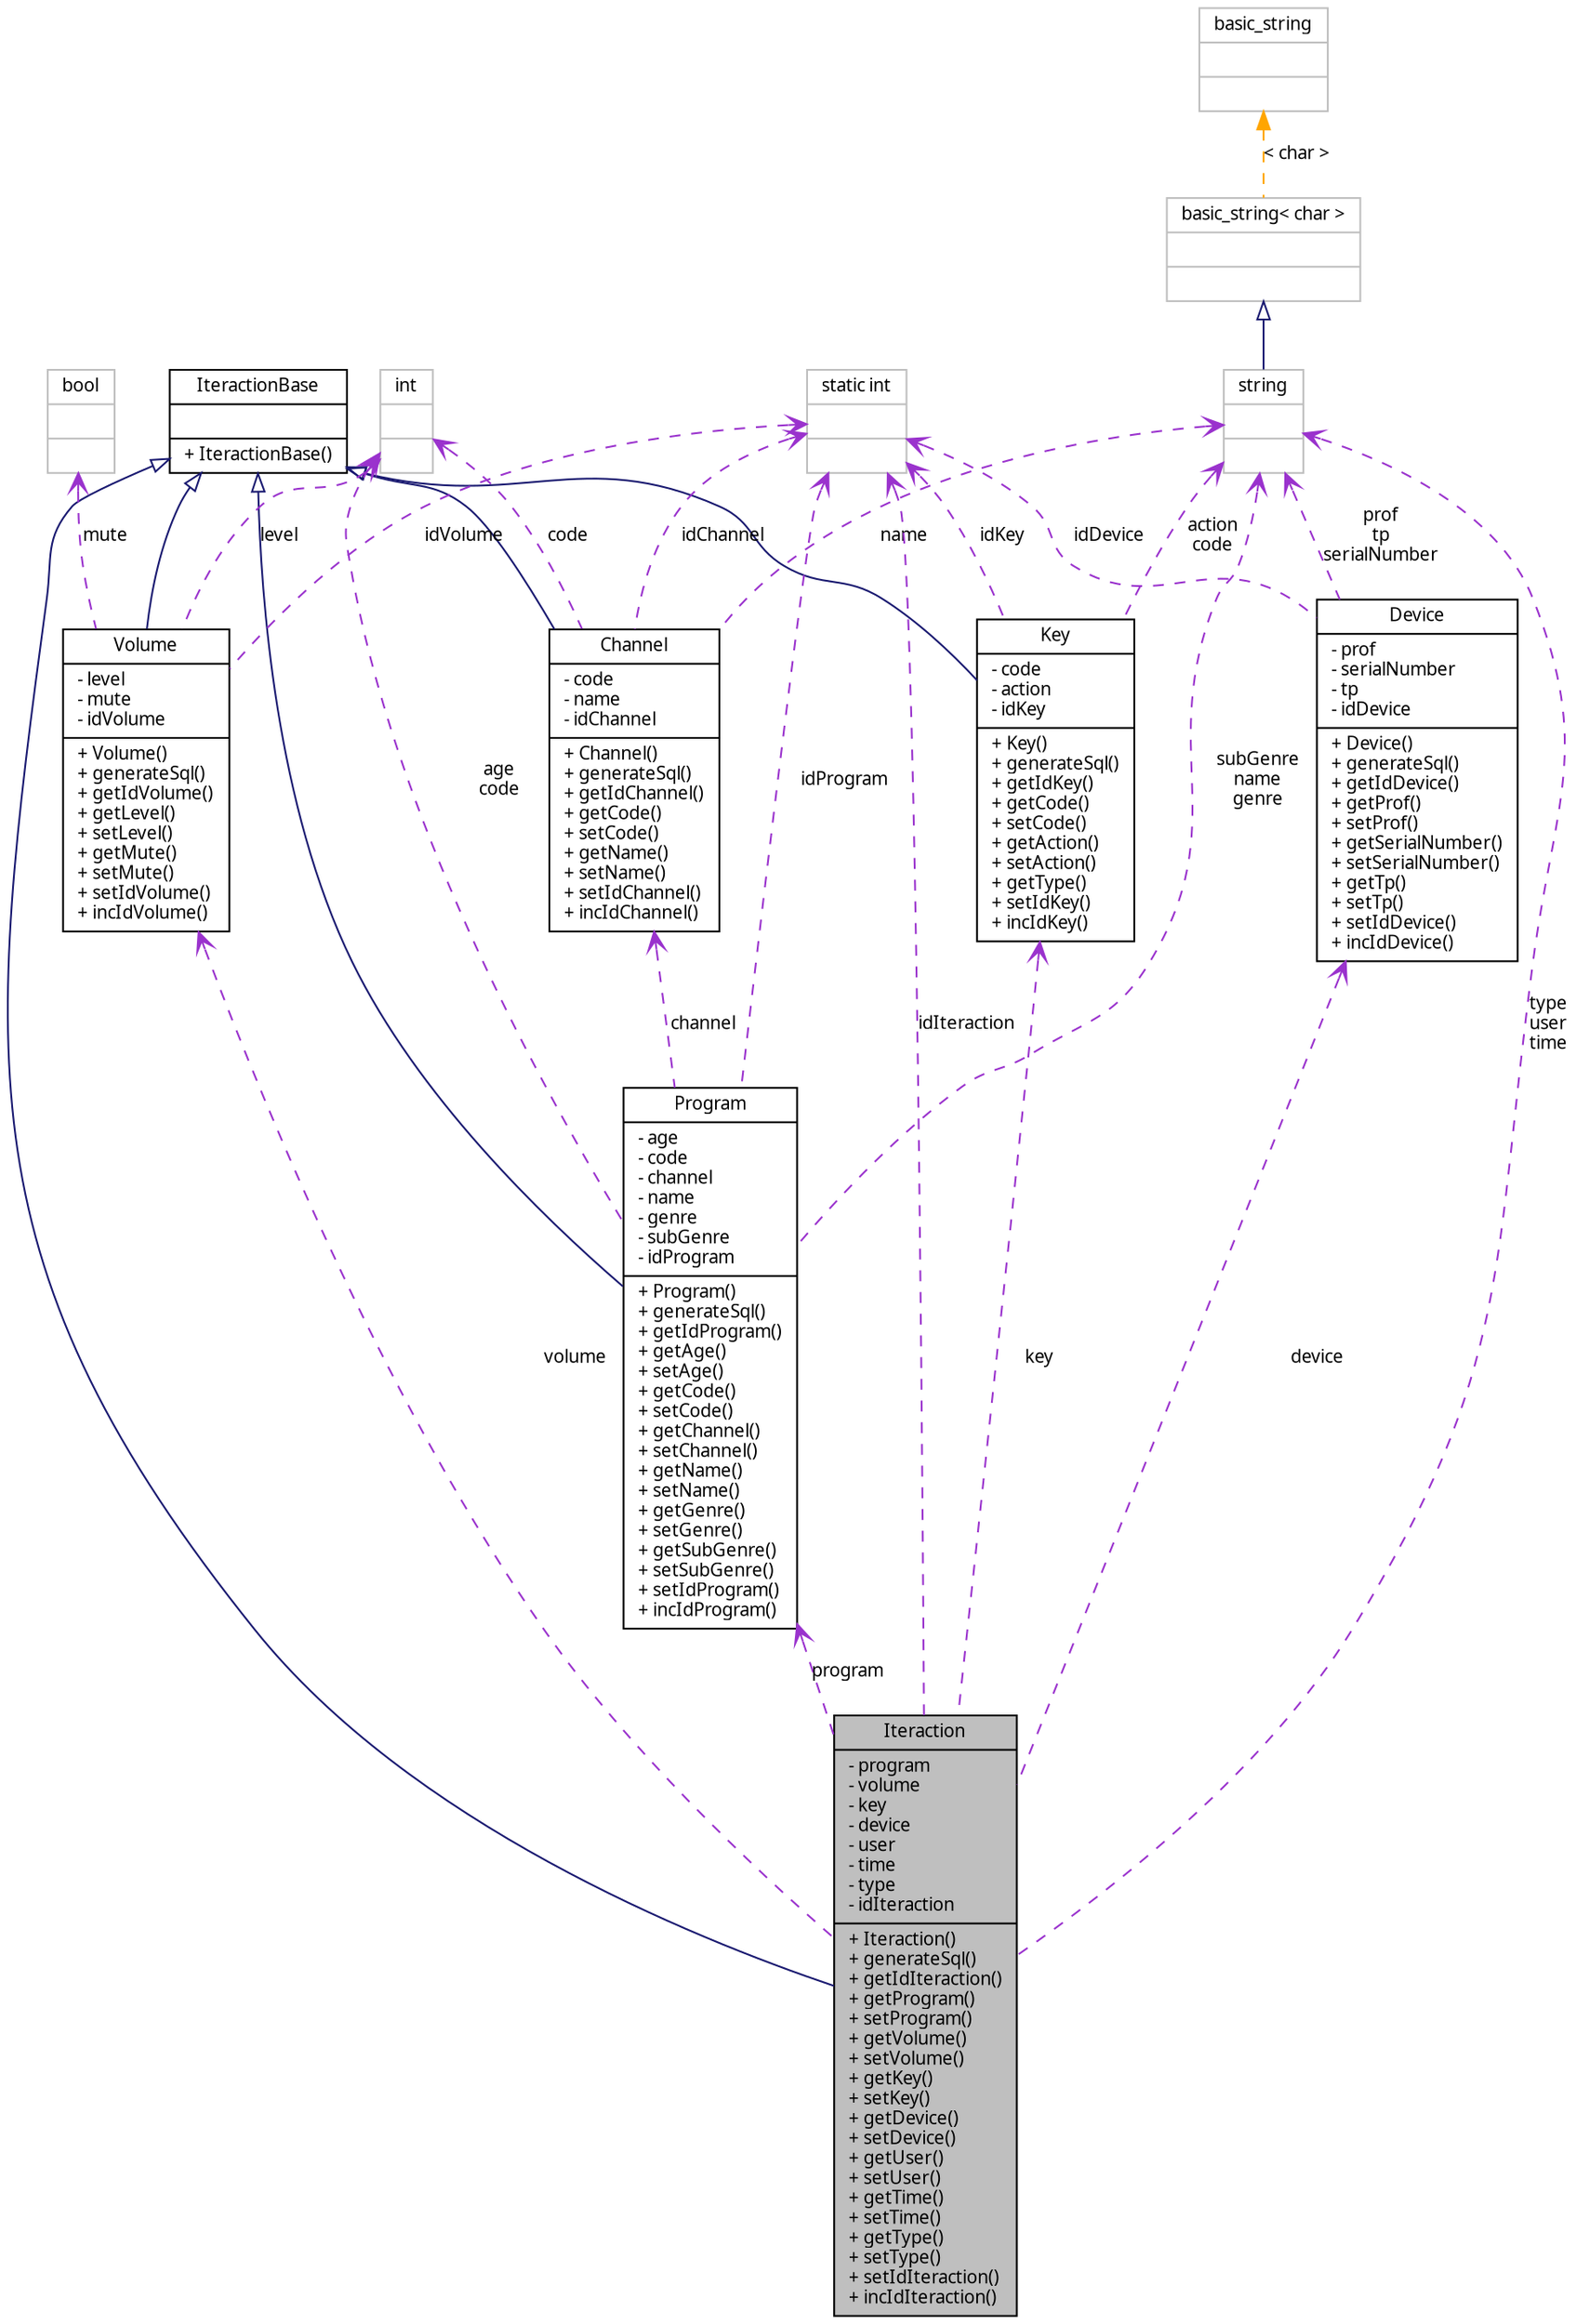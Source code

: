 digraph G
{
  edge [fontname="FreeSans.ttf",fontsize=10,labelfontname="FreeSans.ttf",labelfontsize=10];
  node [fontname="FreeSans.ttf",fontsize=10,shape=record];
  Node1 [label="{Iteraction\n|- program\l- volume\l- key\l- device\l- user\l- time\l- type\l- idIteraction\l|+ Iteraction()\l+ generateSql()\l+ getIdIteraction()\l+ getProgram()\l+ setProgram()\l+ getVolume()\l+ setVolume()\l+ getKey()\l+ setKey()\l+ getDevice()\l+ setDevice()\l+ getUser()\l+ setUser()\l+ getTime()\l+ setTime()\l+ getType()\l+ setType()\l+ setIdIteraction()\l+ incIdIteraction()\l}",height=0.2,width=0.4,color="black", fillcolor="grey75", style="filled" fontcolor="black"];
  Node2 -> Node1 [dir=back,color="midnightblue",fontsize=10,style="solid",arrowtail="empty"];
  Node2 [label="{IteractionBase\n||+ IteractionBase()\l}",height=0.2,width=0.4,color="black", fillcolor="white", style="filled",URL="$classbr_1_1ufscar_1_1lince_1_1ginga_1_1recommender_1_1IteractionBase.html"];
  Node3 -> Node1 [dir=back,color="darkorchid3",fontsize=10,style="dashed",label="program",arrowtail="open"];
  Node3 [label="{Program\n|- age\l- code\l- channel\l- name\l- genre\l- subGenre\l- idProgram\l|+ Program()\l+ generateSql()\l+ getIdProgram()\l+ getAge()\l+ setAge()\l+ getCode()\l+ setCode()\l+ getChannel()\l+ setChannel()\l+ getName()\l+ setName()\l+ getGenre()\l+ setGenre()\l+ getSubGenre()\l+ setSubGenre()\l+ setIdProgram()\l+ incIdProgram()\l}",height=0.2,width=0.4,color="black", fillcolor="white", style="filled",URL="$classbr_1_1ufscar_1_1lince_1_1ginga_1_1recommender_1_1Program.html"];
  Node2 -> Node3 [dir=back,color="midnightblue",fontsize=10,style="solid",arrowtail="empty"];
  Node4 -> Node3 [dir=back,color="darkorchid3",fontsize=10,style="dashed",label="age\ncode",arrowtail="open"];
  Node4 [label="{int\n||}",height=0.2,width=0.4,color="grey75", fillcolor="white", style="filled"];
  Node5 -> Node3 [dir=back,color="darkorchid3",fontsize=10,style="dashed",label="subGenre\nname\ngenre",arrowtail="open"];
  Node5 [label="{string\n||}",height=0.2,width=0.4,color="grey75", fillcolor="white", style="filled",tooltip="STL class."];
  Node6 -> Node5 [dir=back,color="midnightblue",fontsize=10,style="solid",arrowtail="empty"];
  Node6 [label="{basic_string\< char \>\n||}",height=0.2,width=0.4,color="grey75", fillcolor="white", style="filled"];
  Node7 -> Node6 [dir=back,color="orange",fontsize=10,style="dashed",label="\< char \>"];
  Node7 [label="{basic_string\n||}",height=0.2,width=0.4,color="grey75", fillcolor="white", style="filled",tooltip="STL class."];
  Node8 -> Node3 [dir=back,color="darkorchid3",fontsize=10,style="dashed",label="channel",arrowtail="open"];
  Node8 [label="{Channel\n|- code\l- name\l- idChannel\l|+ Channel()\l+ generateSql()\l+ getIdChannel()\l+ getCode()\l+ setCode()\l+ getName()\l+ setName()\l+ setIdChannel()\l+ incIdChannel()\l}",height=0.2,width=0.4,color="black", fillcolor="white", style="filled",URL="$classbr_1_1ufscar_1_1lince_1_1ginga_1_1recommender_1_1Channel.html"];
  Node2 -> Node8 [dir=back,color="midnightblue",fontsize=10,style="solid",arrowtail="empty"];
  Node4 -> Node8 [dir=back,color="darkorchid3",fontsize=10,style="dashed",label="code",arrowtail="open"];
  Node5 -> Node8 [dir=back,color="darkorchid3",fontsize=10,style="dashed",label="name",arrowtail="open"];
  Node9 -> Node8 [dir=back,color="darkorchid3",fontsize=10,style="dashed",label="idChannel",arrowtail="open"];
  Node9 [label="{static int\n||}",height=0.2,width=0.4,color="grey75", fillcolor="white", style="filled"];
  Node9 -> Node3 [dir=back,color="darkorchid3",fontsize=10,style="dashed",label="idProgram",arrowtail="open"];
  Node10 -> Node1 [dir=back,color="darkorchid3",fontsize=10,style="dashed",label="key",arrowtail="open"];
  Node10 [label="{Key\n|- code\l- action\l- idKey\l|+ Key()\l+ generateSql()\l+ getIdKey()\l+ getCode()\l+ setCode()\l+ getAction()\l+ setAction()\l+ getType()\l+ setIdKey()\l+ incIdKey()\l}",height=0.2,width=0.4,color="black", fillcolor="white", style="filled",URL="$classbr_1_1ufscar_1_1lince_1_1ginga_1_1recommender_1_1Key.html"];
  Node2 -> Node10 [dir=back,color="midnightblue",fontsize=10,style="solid",arrowtail="empty"];
  Node5 -> Node10 [dir=back,color="darkorchid3",fontsize=10,style="dashed",label="action\ncode",arrowtail="open"];
  Node9 -> Node10 [dir=back,color="darkorchid3",fontsize=10,style="dashed",label="idKey",arrowtail="open"];
  Node5 -> Node1 [dir=back,color="darkorchid3",fontsize=10,style="dashed",label="type\nuser\ntime",arrowtail="open"];
  Node11 -> Node1 [dir=back,color="darkorchid3",fontsize=10,style="dashed",label="volume",arrowtail="open"];
  Node11 [label="{Volume\n|- level\l- mute\l- idVolume\l|+ Volume()\l+ generateSql()\l+ getIdVolume()\l+ getLevel()\l+ setLevel()\l+ getMute()\l+ setMute()\l+ setIdVolume()\l+ incIdVolume()\l}",height=0.2,width=0.4,color="black", fillcolor="white", style="filled",URL="$classbr_1_1ufscar_1_1lince_1_1ginga_1_1recommender_1_1Volume.html"];
  Node2 -> Node11 [dir=back,color="midnightblue",fontsize=10,style="solid",arrowtail="empty"];
  Node4 -> Node11 [dir=back,color="darkorchid3",fontsize=10,style="dashed",label="level",arrowtail="open"];
  Node12 -> Node11 [dir=back,color="darkorchid3",fontsize=10,style="dashed",label="mute",arrowtail="open"];
  Node12 [label="{bool\n||}",height=0.2,width=0.4,color="grey75", fillcolor="white", style="filled"];
  Node9 -> Node11 [dir=back,color="darkorchid3",fontsize=10,style="dashed",label="idVolume",arrowtail="open"];
  Node13 -> Node1 [dir=back,color="darkorchid3",fontsize=10,style="dashed",label="device",arrowtail="open"];
  Node13 [label="{Device\n|- prof\l- serialNumber\l- tp\l- idDevice\l|+ Device()\l+ generateSql()\l+ getIdDevice()\l+ getProf()\l+ setProf()\l+ getSerialNumber()\l+ setSerialNumber()\l+ getTp()\l+ setTp()\l+ setIdDevice()\l+ incIdDevice()\l}",height=0.2,width=0.4,color="black", fillcolor="white", style="filled",URL="$classbr_1_1ufscar_1_1lince_1_1ginga_1_1recommender_1_1Device.html"];
  Node5 -> Node13 [dir=back,color="darkorchid3",fontsize=10,style="dashed",label="prof\ntp\nserialNumber",arrowtail="open"];
  Node9 -> Node13 [dir=back,color="darkorchid3",fontsize=10,style="dashed",label="idDevice",arrowtail="open"];
  Node9 -> Node1 [dir=back,color="darkorchid3",fontsize=10,style="dashed",label="idIteraction",arrowtail="open"];
}
